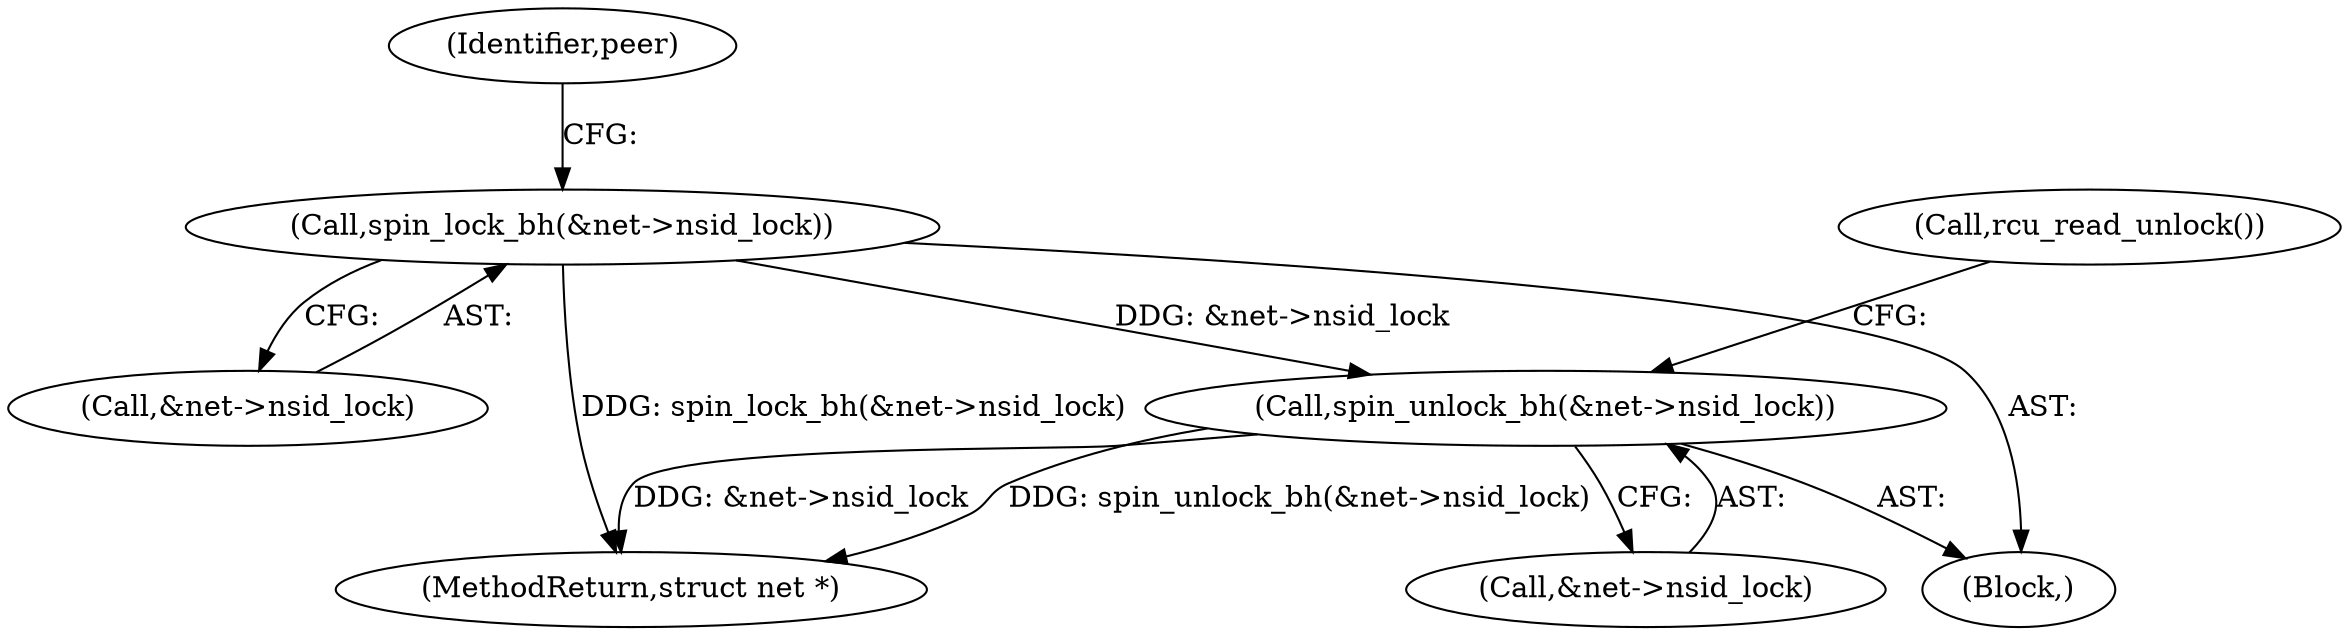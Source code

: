 digraph "0_linux_21b5944350052d2583e82dd59b19a9ba94a007f0@pointer" {
"1000131" [label="(Call,spin_unlock_bh(&net->nsid_lock))"];
"1000112" [label="(Call,spin_lock_bh(&net->nsid_lock))"];
"1000139" [label="(MethodReturn,struct net *)"];
"1000131" [label="(Call,spin_unlock_bh(&net->nsid_lock))"];
"1000132" [label="(Call,&net->nsid_lock)"];
"1000112" [label="(Call,spin_lock_bh(&net->nsid_lock))"];
"1000113" [label="(Call,&net->nsid_lock)"];
"1000103" [label="(Block,)"];
"1000118" [label="(Identifier,peer)"];
"1000136" [label="(Call,rcu_read_unlock())"];
"1000131" -> "1000103"  [label="AST: "];
"1000131" -> "1000132"  [label="CFG: "];
"1000132" -> "1000131"  [label="AST: "];
"1000136" -> "1000131"  [label="CFG: "];
"1000131" -> "1000139"  [label="DDG: &net->nsid_lock"];
"1000131" -> "1000139"  [label="DDG: spin_unlock_bh(&net->nsid_lock)"];
"1000112" -> "1000131"  [label="DDG: &net->nsid_lock"];
"1000112" -> "1000103"  [label="AST: "];
"1000112" -> "1000113"  [label="CFG: "];
"1000113" -> "1000112"  [label="AST: "];
"1000118" -> "1000112"  [label="CFG: "];
"1000112" -> "1000139"  [label="DDG: spin_lock_bh(&net->nsid_lock)"];
}
